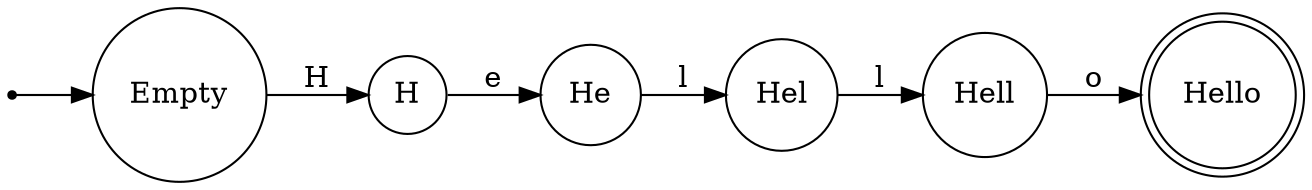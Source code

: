 digraph {
  rankdir=LR;

  node [shape = point]; __start_point__
  Empty[shape=circle]
  H[shape=circle]
  He[shape=circle]
  Hel[shape=circle]
  Hell[shape=circle]
  Hello[shape=doublecircle]

  __start_point__ -> Empty
  Empty -> H[label="H"]
  H -> He[label="e"]
  He -> Hel[label="l"]
  Hel -> Hell[label="l"]
  Hell -> Hello[label="o"]
}
